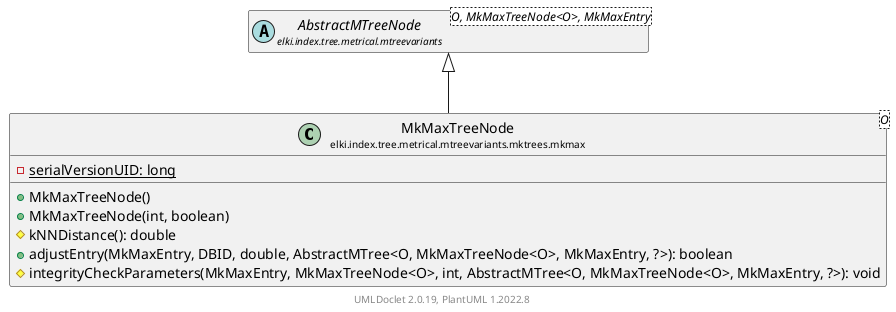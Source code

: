 @startuml
    remove .*\.(Instance|Par|Parameterizer|Factory)$
    set namespaceSeparator none
    hide empty fields
    hide empty methods

    class "<size:14>MkMaxTreeNode\n<size:10>elki.index.tree.metrical.mtreevariants.mktrees.mkmax" as elki.index.tree.metrical.mtreevariants.mktrees.mkmax.MkMaxTreeNode<O> [[MkMaxTreeNode.html]] {
        {static} -serialVersionUID: long
        +MkMaxTreeNode()
        +MkMaxTreeNode(int, boolean)
        #kNNDistance(): double
        +adjustEntry(MkMaxEntry, DBID, double, AbstractMTree<O, MkMaxTreeNode<O>, MkMaxEntry, ?>): boolean
        #integrityCheckParameters(MkMaxEntry, MkMaxTreeNode<O>, int, AbstractMTree<O, MkMaxTreeNode<O>, MkMaxEntry, ?>): void
    }

    abstract class "<size:14>AbstractMTreeNode\n<size:10>elki.index.tree.metrical.mtreevariants" as elki.index.tree.metrical.mtreevariants.AbstractMTreeNode<O, MkMaxTreeNode<O>, MkMaxEntry> [[../../AbstractMTreeNode.html]]

    elki.index.tree.metrical.mtreevariants.AbstractMTreeNode <|-- elki.index.tree.metrical.mtreevariants.mktrees.mkmax.MkMaxTreeNode

    center footer UMLDoclet 2.0.19, PlantUML 1.2022.8
@enduml
